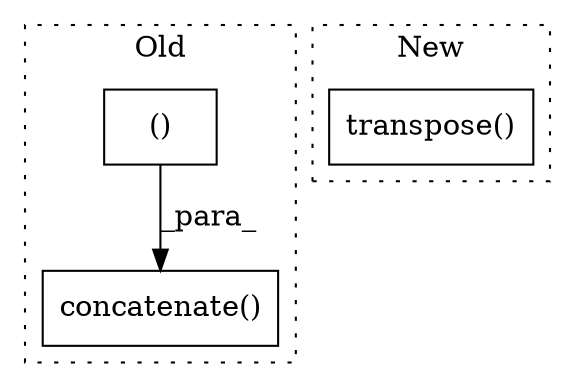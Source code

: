 digraph G {
subgraph cluster0 {
1 [label="concatenate()" a="75" s="6495,6539" l="15,9" shape="box"];
3 [label="()" a="54" s="6521" l="17" shape="box"];
label = "Old";
style="dotted";
}
subgraph cluster1 {
2 [label="transpose()" a="75" s="7054,7072" l="14,1" shape="box"];
label = "New";
style="dotted";
}
3 -> 1 [label="_para_"];
}